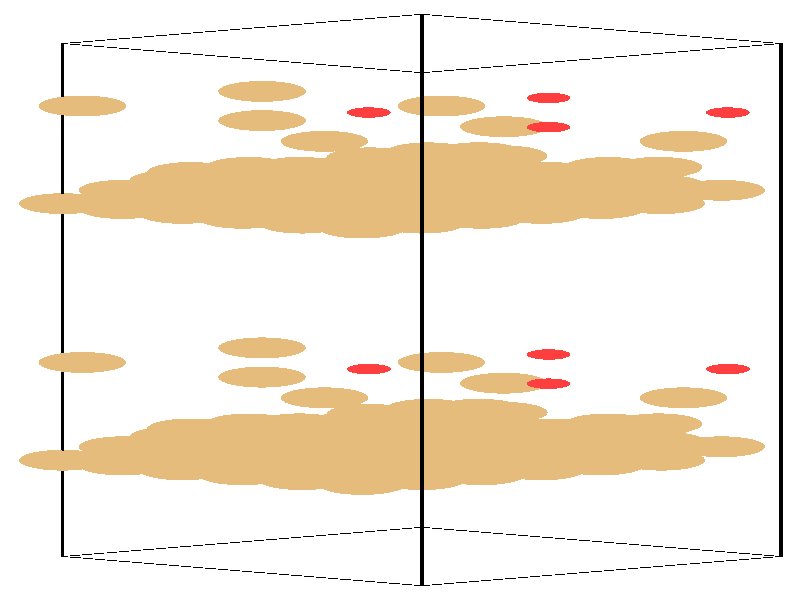 #include "colors.inc"
#include "finish.inc"

global_settings {assumed_gamma 1 max_trace_level 6}
background {color White}
camera {orthographic
  right -24.13*x up 76.08*y
  direction 1.00*z
  location <0,0,50.00> look_at <0,0,0>}
light_source {<  2.00,   3.00,  40.00> color White
  area_light <0.70, 0, 0>, <0, 0.70, 0>, 3, 3
  adaptive 1 jitter}

#declare simple = finish {phong 0.7}
#declare pale = finish {ambient .5 diffuse .85 roughness .001 specular 0.200 }
#declare intermediate = finish {ambient 0.3 diffuse 0.6 specular 0.10 roughness 0.04 }
#declare vmd = finish {ambient .0 diffuse .65 phong 0.1 phong_size 40. specular 0.500 }
#declare jmol = finish {ambient .2 diffuse .6 specular 1 roughness .001 metallic}
#declare ase2 = finish {ambient 0.05 brilliance 3 diffuse 0.6 metallic specular 0.70 roughness 0.04 reflection 0.15}
#declare ase3 = finish {ambient .15 brilliance 2 diffuse .6 metallic specular 1. roughness .001 reflection .0}
#declare glass = finish {ambient .05 diffuse .3 specular 1. roughness .001}
#declare glass2 = finish {ambient .0 diffuse .3 specular 1. reflection .25 roughness .001}
#declare Rcell = 0.050;
#declare Rbond = 0.100;

#macro atom(LOC, R, COL, TRANS, FIN)
  sphere{LOC, R texture{pigment{color COL transmit TRANS} finish{FIN}}}
#end
#macro constrain(LOC, R, COL, TRANS FIN)
union{torus{R, Rcell rotate 45*z texture{pigment{color COL transmit TRANS} finish{FIN}}}
      torus{R, Rcell rotate -45*z texture{pigment{color COL transmit TRANS} finish{FIN}}}
      translate LOC}
#end

cylinder {<-10.17, -32.52, -33.83>, <  0.66, -36.23, -23.65>, Rcell pigment {Black}}
cylinder {<  0.66, -28.82, -44.00>, < 11.49, -32.52, -33.83>, Rcell pigment {Black}}
cylinder {<  0.66,  36.23, -20.33>, < 11.49,  32.52, -10.15>, Rcell pigment {Black}}
cylinder {<-10.17,  32.52, -10.15>, <  0.66,  28.82,   0.03>, Rcell pigment {Black}}
cylinder {<-10.17, -32.52, -33.83>, <  0.66, -28.82, -44.00>, Rcell pigment {Black}}
cylinder {<  0.66, -36.23, -23.65>, < 11.49, -32.52, -33.83>, Rcell pigment {Black}}
cylinder {<  0.66,  28.82,   0.03>, < 11.49,  32.52, -10.15>, Rcell pigment {Black}}
cylinder {<-10.17,  32.52, -10.15>, <  0.66,  36.23, -20.33>, Rcell pigment {Black}}
cylinder {<-10.17, -32.52, -33.83>, <-10.17,  32.52, -10.15>, Rcell pigment {Black}}
cylinder {<  0.66, -36.23, -23.65>, <  0.66,  28.82,   0.03>, Rcell pigment {Black}}
cylinder {< 11.49, -32.52, -33.83>, < 11.49,  32.52, -10.15>, Rcell pigment {Black}}
cylinder {<  0.66, -28.82, -44.00>, <  0.66,  36.23, -20.33>, Rcell pigment {Black}}
atom(<-10.17, -20.31, -29.38>, 1.32, rgb <0.78, 0.50, 0.20>, 0.0, ase3) // #0 
atom(< -8.37, -20.92, -27.68>, 1.32, rgb <0.78, 0.50, 0.20>, 0.0, ase3) // #1 
atom(< -6.56, -21.54, -25.99>, 1.32, rgb <0.78, 0.50, 0.20>, 0.0, ase3) // #2 
atom(< -8.37, -19.69, -31.08>, 1.32, rgb <0.78, 0.50, 0.20>, 0.0, ase3) // #3 
atom(< -6.56, -20.31, -29.38>, 1.32, rgb <0.78, 0.50, 0.20>, 0.0, ase3) // #4 
atom(< -4.76, -20.92, -27.68>, 1.32, rgb <0.78, 0.50, 0.20>, 0.0, ase3) // #5 
atom(< -6.56, -19.07, -32.77>, 1.32, rgb <0.78, 0.50, 0.20>, 0.0, ase3) // #6 
atom(< -4.76, -19.69, -31.08>, 1.32, rgb <0.78, 0.50, 0.20>, 0.0, ase3) // #7 
atom(< -2.95, -20.31, -29.38>, 1.32, rgb <0.78, 0.50, 0.20>, 0.0, ase3) // #8 
atom(< -8.37, -18.61, -28.76>, 1.32, rgb <0.78, 0.50, 0.20>, 0.0, ase3) // #9 
atom(< -6.56, -19.23, -27.07>, 1.32, rgb <0.78, 0.50, 0.20>, 0.0, ase3) // #10 
atom(< -4.76, -19.85, -25.37>, 1.32, rgb <0.78, 0.50, 0.20>, 0.0, ase3) // #11 
atom(< -6.56, -17.99, -30.46>, 1.32, rgb <0.78, 0.50, 0.20>, 0.0, ase3) // #12 
atom(< -4.76, -18.61, -28.76>, 1.32, rgb <0.78, 0.50, 0.20>, 0.0, ase3) // #13 
atom(< -2.95, -19.23, -27.07>, 1.32, rgb <0.78, 0.50, 0.20>, 0.0, ase3) // #14 
atom(< -4.76, -17.38, -32.15>, 1.32, rgb <0.78, 0.50, 0.20>, 0.0, ase3) // #15 
atom(< -2.95, -17.99, -30.46>, 1.32, rgb <0.78, 0.50, 0.20>, 0.0, ase3) // #16 
atom(< -1.14, -18.61, -28.76>, 1.32, rgb <0.78, 0.50, 0.20>, 0.0, ase3) // #17 
atom(<  8.55, -12.40, -23.96>, 1.32, rgb <0.78, 0.50, 0.20>, 0.0, ase3) // #18 
atom(<  2.23, -14.06, -36.73>, 1.32, rgb <0.78, 0.50, 0.20>, 0.0, ase3) // #19 
atom(< -6.84, -17.38, -25.12>, 1.32, rgb <0.78, 0.50, 0.20>, 0.0, ase3) // #20 
atom(<  0.86, -17.57, -19.61>, 1.32, rgb <0.78, 0.50, 0.20>, 0.0, ase3) // #21 
atom(< -6.31, -16.35, -27.25>, 1.32, rgb <0.78, 0.50, 0.20>, 0.0, ase3) // #22 
atom(< -4.75, -18.10, -26.68>, 1.32, rgb <0.78, 0.50, 0.20>, 0.0, ase3) // #23 
atom(< -4.16,  -6.07, -29.67>, 1.32, rgb <0.78, 0.50, 0.20>, 0.0, ase3) // #24 
atom(< -3.03, -15.70, -28.88>, 1.32, rgb <0.78, 0.50, 0.20>, 0.0, ase3) // #25 
atom(< -3.06, -15.73, -26.84>, 1.32, rgb <0.78, 0.50, 0.20>, 0.0, ase3) // #26 
atom(< -0.94,  -8.76, -26.41>, 0.66, rgb <1.00, 0.05, 0.05>, 0.0, ase3) // #27 
atom(<  0.72, -20.32, -22.77>, 0.76, rgb <0.56, 0.56, 0.56>, 0.0, ase3) // #28 
atom(<-10.17,  12.22, -17.54>, 1.32, rgb <0.78, 0.50, 0.20>, 0.0, ase3) // #29 
atom(< -8.37,  11.60, -15.85>, 1.32, rgb <0.78, 0.50, 0.20>, 0.0, ase3) // #30 
atom(< -6.56,  10.98, -14.15>, 1.32, rgb <0.78, 0.50, 0.20>, 0.0, ase3) // #31 
atom(< -8.37,  12.83, -19.24>, 1.32, rgb <0.78, 0.50, 0.20>, 0.0, ase3) // #32 
atom(< -6.56,  12.22, -17.54>, 1.32, rgb <0.78, 0.50, 0.20>, 0.0, ase3) // #33 
atom(< -4.76,  11.60, -15.85>, 1.32, rgb <0.78, 0.50, 0.20>, 0.0, ase3) // #34 
atom(< -6.56,  13.45, -20.93>, 1.32, rgb <0.78, 0.50, 0.20>, 0.0, ase3) // #35 
atom(< -4.76,  12.83, -19.24>, 1.32, rgb <0.78, 0.50, 0.20>, 0.0, ase3) // #36 
atom(< -2.95,  12.22, -17.54>, 1.32, rgb <0.78, 0.50, 0.20>, 0.0, ase3) // #37 
atom(< -8.37,  13.91, -16.92>, 1.32, rgb <0.78, 0.50, 0.20>, 0.0, ase3) // #38 
atom(< -6.56,  13.29, -15.23>, 1.32, rgb <0.78, 0.50, 0.20>, 0.0, ase3) // #39 
atom(< -4.76,  12.68, -13.53>, 1.32, rgb <0.78, 0.50, 0.20>, 0.0, ase3) // #40 
atom(< -6.56,  14.53, -18.62>, 1.32, rgb <0.78, 0.50, 0.20>, 0.0, ase3) // #41 
atom(< -4.76,  13.91, -16.92>, 1.32, rgb <0.78, 0.50, 0.20>, 0.0, ase3) // #42 
atom(< -2.95,  13.29, -15.23>, 1.32, rgb <0.78, 0.50, 0.20>, 0.0, ase3) // #43 
atom(< -4.76,  15.15, -20.32>, 1.32, rgb <0.78, 0.50, 0.20>, 0.0, ase3) // #44 
atom(< -2.95,  14.53, -18.62>, 1.32, rgb <0.78, 0.50, 0.20>, 0.0, ase3) // #45 
atom(< -1.14,  13.91, -16.92>, 1.32, rgb <0.78, 0.50, 0.20>, 0.0, ase3) // #46 
atom(<  8.55,  20.12, -12.12>, 1.32, rgb <0.78, 0.50, 0.20>, 0.0, ase3) // #47 
atom(<  2.23,  18.46, -24.90>, 1.32, rgb <0.78, 0.50, 0.20>, 0.0, ase3) // #48 
atom(< -6.84,  15.15, -13.29>, 1.32, rgb <0.78, 0.50, 0.20>, 0.0, ase3) // #49 
atom(<  0.86,  14.96,  -7.77>, 1.32, rgb <0.78, 0.50, 0.20>, 0.0, ase3) // #50 
atom(< -6.31,  16.17, -15.42>, 1.32, rgb <0.78, 0.50, 0.20>, 0.0, ase3) // #51 
atom(< -4.75,  14.42, -14.85>, 1.32, rgb <0.78, 0.50, 0.20>, 0.0, ase3) // #52 
atom(< -4.16,  26.45, -17.83>, 1.32, rgb <0.78, 0.50, 0.20>, 0.0, ase3) // #53 
atom(< -3.03,  16.82, -17.04>, 1.32, rgb <0.78, 0.50, 0.20>, 0.0, ase3) // #54 
atom(< -3.06,  16.79, -15.00>, 1.32, rgb <0.78, 0.50, 0.20>, 0.0, ase3) // #55 
atom(< -0.94,  23.77, -14.57>, 0.66, rgb <1.00, 0.05, 0.05>, 0.0, ase3) // #56 
atom(<  0.72,  12.20, -10.93>, 0.76, rgb <0.56, 0.56, 0.56>, 0.0, ase3) // #57 
atom(< -4.76, -18.45, -34.47>, 1.32, rgb <0.78, 0.50, 0.20>, 0.0, ase3) // #58 
atom(< -2.95, -19.07, -32.77>, 1.32, rgb <0.78, 0.50, 0.20>, 0.0, ase3) // #59 
atom(< -1.15, -19.69, -31.08>, 1.32, rgb <0.78, 0.50, 0.20>, 0.0, ase3) // #60 
atom(< -2.95, -17.84, -36.16>, 1.32, rgb <0.78, 0.50, 0.20>, 0.0, ase3) // #61 
atom(< -1.15, -18.45, -34.47>, 1.32, rgb <0.78, 0.50, 0.20>, 0.0, ase3) // #62 
atom(<  0.66, -19.07, -32.77>, 1.32, rgb <0.78, 0.50, 0.20>, 0.0, ase3) // #63 
atom(< -1.15, -17.22, -37.86>, 1.32, rgb <0.78, 0.50, 0.20>, 0.0, ase3) // #64 
atom(<  0.66, -17.84, -36.16>, 1.32, rgb <0.78, 0.50, 0.20>, 0.0, ase3) // #65 
atom(<  2.46, -18.45, -34.47>, 1.32, rgb <0.78, 0.50, 0.20>, 0.0, ase3) // #66 
atom(< -2.95, -16.76, -33.85>, 1.32, rgb <0.78, 0.50, 0.20>, 0.0, ase3) // #67 
atom(< -1.15, -17.38, -32.15>, 1.32, rgb <0.78, 0.50, 0.20>, 0.0, ase3) // #68 
atom(<  0.66, -17.99, -30.46>, 1.32, rgb <0.78, 0.50, 0.20>, 0.0, ase3) // #69 
atom(< -1.15, -16.14, -35.55>, 1.32, rgb <0.78, 0.50, 0.20>, 0.0, ase3) // #70 
atom(<  0.66, -16.76, -33.85>, 1.32, rgb <0.78, 0.50, 0.20>, 0.0, ase3) // #71 
atom(<  2.46, -17.38, -32.15>, 1.32, rgb <0.78, 0.50, 0.20>, 0.0, ase3) // #72 
atom(<  0.66, -15.52, -37.24>, 1.32, rgb <0.78, 0.50, 0.20>, 0.0, ase3) // #73 
atom(<  2.46, -16.14, -35.55>, 1.32, rgb <0.78, 0.50, 0.20>, 0.0, ase3) // #74 
atom(<  4.27, -16.76, -33.85>, 1.32, rgb <0.78, 0.50, 0.20>, 0.0, ase3) // #75 
atom(<  3.13, -14.25, -18.87>, 1.32, rgb <0.78, 0.50, 0.20>, 0.0, ase3) // #76 
atom(< -3.19, -15.91, -31.65>, 1.32, rgb <0.78, 0.50, 0.20>, 0.0, ase3) // #77 
atom(< -1.42, -15.52, -30.21>, 1.32, rgb <0.78, 0.50, 0.20>, 0.0, ase3) // #78 
atom(<  6.27, -15.72, -24.70>, 1.32, rgb <0.78, 0.50, 0.20>, 0.0, ase3) // #79 
atom(< -0.90, -14.50, -32.34>, 1.32, rgb <0.78, 0.50, 0.20>, 0.0, ase3) // #80 
atom(<  0.66, -16.25, -31.77>, 1.32, rgb <0.78, 0.50, 0.20>, 0.0, ase3) // #81 
atom(< -9.58,  -7.92, -24.58>, 1.32, rgb <0.78, 0.50, 0.20>, 0.0, ase3) // #82 
atom(<  2.38, -13.85, -33.97>, 1.32, rgb <0.78, 0.50, 0.20>, 0.0, ase3) // #83 
atom(<  2.36, -13.88, -31.93>, 1.32, rgb <0.78, 0.50, 0.20>, 0.0, ase3) // #84 
atom(<  4.48,  -6.91, -31.50>, 0.66, rgb <1.00, 0.05, 0.05>, 0.0, ase3) // #85 
atom(<  6.14, -18.47, -27.86>, 0.76, rgb <0.56, 0.56, 0.56>, 0.0, ase3) // #86 
atom(< -4.76,  14.07, -22.63>, 1.32, rgb <0.78, 0.50, 0.20>, 0.0, ase3) // #87 
atom(< -2.95,  13.45, -20.93>, 1.32, rgb <0.78, 0.50, 0.20>, 0.0, ase3) // #88 
atom(< -1.15,  12.83, -19.24>, 1.32, rgb <0.78, 0.50, 0.20>, 0.0, ase3) // #89 
atom(< -2.95,  14.69, -24.33>, 1.32, rgb <0.78, 0.50, 0.20>, 0.0, ase3) // #90 
atom(< -1.15,  14.07, -22.63>, 1.32, rgb <0.78, 0.50, 0.20>, 0.0, ase3) // #91 
atom(<  0.66,  13.45, -20.93>, 1.32, rgb <0.78, 0.50, 0.20>, 0.0, ase3) // #92 
atom(< -1.15,  15.30, -26.02>, 1.32, rgb <0.78, 0.50, 0.20>, 0.0, ase3) // #93 
atom(<  0.66,  14.69, -24.33>, 1.32, rgb <0.78, 0.50, 0.20>, 0.0, ase3) // #94 
atom(<  2.46,  14.07, -22.63>, 1.32, rgb <0.78, 0.50, 0.20>, 0.0, ase3) // #95 
atom(< -2.95,  15.76, -22.01>, 1.32, rgb <0.78, 0.50, 0.20>, 0.0, ase3) // #96 
atom(< -1.15,  15.15, -20.32>, 1.32, rgb <0.78, 0.50, 0.20>, 0.0, ase3) // #97 
atom(<  0.66,  14.53, -18.62>, 1.32, rgb <0.78, 0.50, 0.20>, 0.0, ase3) // #98 
atom(< -1.15,  16.38, -23.71>, 1.32, rgb <0.78, 0.50, 0.20>, 0.0, ase3) // #99 
atom(<  0.66,  15.76, -22.01>, 1.32, rgb <0.78, 0.50, 0.20>, 0.0, ase3) // #100 
atom(<  2.46,  15.15, -20.32>, 1.32, rgb <0.78, 0.50, 0.20>, 0.0, ase3) // #101 
atom(<  0.66,  17.00, -25.41>, 1.32, rgb <0.78, 0.50, 0.20>, 0.0, ase3) // #102 
atom(<  2.46,  16.38, -23.71>, 1.32, rgb <0.78, 0.50, 0.20>, 0.0, ase3) // #103 
atom(<  4.27,  15.76, -22.01>, 1.32, rgb <0.78, 0.50, 0.20>, 0.0, ase3) // #104 
atom(<  3.13,  18.27,  -7.03>, 1.32, rgb <0.78, 0.50, 0.20>, 0.0, ase3) // #105 
atom(< -3.19,  16.61, -19.81>, 1.32, rgb <0.78, 0.50, 0.20>, 0.0, ase3) // #106 
atom(< -1.42,  17.00, -18.38>, 1.32, rgb <0.78, 0.50, 0.20>, 0.0, ase3) // #107 
atom(<  6.27,  16.81, -12.86>, 1.32, rgb <0.78, 0.50, 0.20>, 0.0, ase3) // #108 
atom(< -0.90,  18.03, -20.50>, 1.32, rgb <0.78, 0.50, 0.20>, 0.0, ase3) // #109 
atom(<  0.66,  16.27, -19.94>, 1.32, rgb <0.78, 0.50, 0.20>, 0.0, ase3) // #110 
atom(< -9.58,  24.60, -12.74>, 1.32, rgb <0.78, 0.50, 0.20>, 0.0, ase3) // #111 
atom(<  2.38,  18.68, -22.13>, 1.32, rgb <0.78, 0.50, 0.20>, 0.0, ase3) // #112 
atom(<  2.36,  18.65, -20.09>, 1.32, rgb <0.78, 0.50, 0.20>, 0.0, ase3) // #113 
atom(<  4.48,  25.62, -19.66>, 0.66, rgb <1.00, 0.05, 0.05>, 0.0, ase3) // #114 
atom(<  6.14,  14.05, -16.02>, 0.76, rgb <0.56, 0.56, 0.56>, 0.0, ase3) // #115 
atom(< -4.76, -22.16, -24.29>, 1.32, rgb <0.78, 0.50, 0.20>, 0.0, ase3) // #116 
atom(< -2.95, -22.78, -22.59>, 1.32, rgb <0.78, 0.50, 0.20>, 0.0, ase3) // #117 
atom(< -1.14, -23.39, -20.90>, 1.32, rgb <0.78, 0.50, 0.20>, 0.0, ase3) // #118 
atom(< -2.95, -21.54, -25.99>, 1.32, rgb <0.78, 0.50, 0.20>, 0.0, ase3) // #119 
atom(< -1.15, -22.16, -24.29>, 1.32, rgb <0.78, 0.50, 0.20>, 0.0, ase3) // #120 
atom(<  0.66, -22.78, -22.59>, 1.32, rgb <0.78, 0.50, 0.20>, 0.0, ase3) // #121 
atom(< -1.15, -20.92, -27.68>, 1.32, rgb <0.78, 0.50, 0.20>, 0.0, ase3) // #122 
atom(<  0.66, -21.54, -25.99>, 1.32, rgb <0.78, 0.50, 0.20>, 0.0, ase3) // #123 
atom(<  2.46, -22.16, -24.29>, 1.32, rgb <0.78, 0.50, 0.20>, 0.0, ase3) // #124 
atom(< -2.95, -20.46, -23.67>, 1.32, rgb <0.78, 0.50, 0.20>, 0.0, ase3) // #125 
atom(< -1.15, -21.08, -21.98>, 1.32, rgb <0.78, 0.50, 0.20>, 0.0, ase3) // #126 
atom(<  0.66, -21.70, -20.28>, 1.32, rgb <0.78, 0.50, 0.20>, 0.0, ase3) // #127 
atom(< -1.15, -19.85, -25.37>, 1.32, rgb <0.78, 0.50, 0.20>, 0.0, ase3) // #128 
atom(<  0.66, -20.46, -23.67>, 1.32, rgb <0.78, 0.50, 0.20>, 0.0, ase3) // #129 
atom(<  2.46, -21.08, -21.98>, 1.32, rgb <0.78, 0.50, 0.20>, 0.0, ase3) // #130 
atom(<  0.66, -19.23, -27.07>, 1.32, rgb <0.78, 0.50, 0.20>, 0.0, ase3) // #131 
atom(<  2.46, -19.85, -25.37>, 1.32, rgb <0.78, 0.50, 0.20>, 0.0, ase3) // #132 
atom(<  4.27, -20.46, -23.67>, 1.32, rgb <0.78, 0.50, 0.20>, 0.0, ase3) // #133 
atom(<  3.13, -10.55, -29.05>, 1.32, rgb <0.78, 0.50, 0.20>, 0.0, ase3) // #134 
atom(<  7.64, -15.91, -31.65>, 1.32, rgb <0.78, 0.50, 0.20>, 0.0, ase3) // #135 
atom(< -1.42, -19.23, -20.04>, 1.32, rgb <0.78, 0.50, 0.20>, 0.0, ase3) // #136 
atom(< -4.56, -15.72, -24.70>, 1.32, rgb <0.78, 0.50, 0.20>, 0.0, ase3) // #137 
atom(< -0.90, -18.20, -22.17>, 1.32, rgb <0.78, 0.50, 0.20>, 0.0, ase3) // #138 
atom(<  0.66, -19.95, -21.60>, 1.32, rgb <0.78, 0.50, 0.20>, 0.0, ase3) // #139 
atom(<  1.25,  -7.92, -24.58>, 1.32, rgb <0.78, 0.50, 0.20>, 0.0, ase3) // #140 
atom(<  2.38, -17.55, -23.79>, 1.32, rgb <0.78, 0.50, 0.20>, 0.0, ase3) // #141 
atom(<  2.36, -17.58, -21.75>, 1.32, rgb <0.78, 0.50, 0.20>, 0.0, ase3) // #142 
atom(<  4.48, -10.61, -21.32>, 0.66, rgb <1.00, 0.05, 0.05>, 0.0, ase3) // #143 
atom(< -4.69, -18.47, -27.86>, 0.76, rgb <0.56, 0.56, 0.56>, 0.0, ase3) // #144 
atom(< -4.76,  10.36, -12.45>, 1.32, rgb <0.78, 0.50, 0.20>, 0.0, ase3) // #145 
atom(< -2.95,   9.75, -10.76>, 1.32, rgb <0.78, 0.50, 0.20>, 0.0, ase3) // #146 
atom(< -1.14,   9.13,  -9.06>, 1.32, rgb <0.78, 0.50, 0.20>, 0.0, ase3) // #147 
atom(< -2.95,  10.98, -14.15>, 1.32, rgb <0.78, 0.50, 0.20>, 0.0, ase3) // #148 
atom(< -1.15,  10.36, -12.45>, 1.32, rgb <0.78, 0.50, 0.20>, 0.0, ase3) // #149 
atom(<  0.66,   9.75, -10.76>, 1.32, rgb <0.78, 0.50, 0.20>, 0.0, ase3) // #150 
atom(< -1.15,  11.60, -15.85>, 1.32, rgb <0.78, 0.50, 0.20>, 0.0, ase3) // #151 
atom(<  0.66,  10.98, -14.15>, 1.32, rgb <0.78, 0.50, 0.20>, 0.0, ase3) // #152 
atom(<  2.46,  10.36, -12.45>, 1.32, rgb <0.78, 0.50, 0.20>, 0.0, ase3) // #153 
atom(< -2.95,  12.06, -11.84>, 1.32, rgb <0.78, 0.50, 0.20>, 0.0, ase3) // #154 
atom(< -1.15,  11.44, -10.14>, 1.32, rgb <0.78, 0.50, 0.20>, 0.0, ase3) // #155 
atom(<  0.66,  10.83,  -8.44>, 1.32, rgb <0.78, 0.50, 0.20>, 0.0, ase3) // #156 
atom(< -1.15,  12.68, -13.53>, 1.32, rgb <0.78, 0.50, 0.20>, 0.0, ase3) // #157 
atom(<  0.66,  12.06, -11.84>, 1.32, rgb <0.78, 0.50, 0.20>, 0.0, ase3) // #158 
atom(<  2.46,  11.44, -10.14>, 1.32, rgb <0.78, 0.50, 0.20>, 0.0, ase3) // #159 
atom(<  0.66,  13.29, -15.23>, 1.32, rgb <0.78, 0.50, 0.20>, 0.0, ase3) // #160 
atom(<  2.46,  12.68, -13.53>, 1.32, rgb <0.78, 0.50, 0.20>, 0.0, ase3) // #161 
atom(<  4.27,  12.06, -11.84>, 1.32, rgb <0.78, 0.50, 0.20>, 0.0, ase3) // #162 
atom(<  3.13,  21.97, -17.21>, 1.32, rgb <0.78, 0.50, 0.20>, 0.0, ase3) // #163 
atom(<  7.64,  16.61, -19.81>, 1.32, rgb <0.78, 0.50, 0.20>, 0.0, ase3) // #164 
atom(< -1.42,  13.30,  -8.20>, 1.32, rgb <0.78, 0.50, 0.20>, 0.0, ase3) // #165 
atom(< -4.56,  16.81, -12.86>, 1.32, rgb <0.78, 0.50, 0.20>, 0.0, ase3) // #166 
atom(< -0.90,  14.32, -10.33>, 1.32, rgb <0.78, 0.50, 0.20>, 0.0, ase3) // #167 
atom(<  0.66,  12.57,  -9.76>, 1.32, rgb <0.78, 0.50, 0.20>, 0.0, ase3) // #168 
atom(<  1.25,  24.60, -12.74>, 1.32, rgb <0.78, 0.50, 0.20>, 0.0, ase3) // #169 
atom(<  2.38,  14.97, -11.95>, 1.32, rgb <0.78, 0.50, 0.20>, 0.0, ase3) // #170 
atom(<  2.36,  14.94,  -9.91>, 1.32, rgb <0.78, 0.50, 0.20>, 0.0, ase3) // #171 
atom(<  4.48,  21.91,  -9.48>, 0.66, rgb <1.00, 0.05, 0.05>, 0.0, ase3) // #172 
atom(< -4.69,  14.05, -16.02>, 0.76, rgb <0.56, 0.56, 0.56>, 0.0, ase3) // #173 
atom(<  0.66, -20.31, -29.38>, 1.32, rgb <0.78, 0.50, 0.20>, 0.0, ase3) // #174 
atom(<  2.46, -20.92, -27.68>, 1.32, rgb <0.78, 0.50, 0.20>, 0.0, ase3) // #175 
atom(<  4.27, -21.54, -25.99>, 1.32, rgb <0.78, 0.50, 0.20>, 0.0, ase3) // #176 
atom(<  2.46, -19.69, -31.08>, 1.32, rgb <0.78, 0.50, 0.20>, 0.0, ase3) // #177 
atom(<  4.27, -20.31, -29.38>, 1.32, rgb <0.78, 0.50, 0.20>, 0.0, ase3) // #178 
atom(<  6.07, -20.92, -27.68>, 1.32, rgb <0.78, 0.50, 0.20>, 0.0, ase3) // #179 
atom(<  4.27, -19.07, -32.77>, 1.32, rgb <0.78, 0.50, 0.20>, 0.0, ase3) // #180 
atom(<  6.07, -19.69, -31.08>, 1.32, rgb <0.78, 0.50, 0.20>, 0.0, ase3) // #181 
atom(<  7.88, -20.31, -29.38>, 1.32, rgb <0.78, 0.50, 0.20>, 0.0, ase3) // #182 
atom(<  2.46, -18.61, -28.76>, 1.32, rgb <0.78, 0.50, 0.20>, 0.0, ase3) // #183 
atom(<  4.27, -19.23, -27.07>, 1.32, rgb <0.78, 0.50, 0.20>, 0.0, ase3) // #184 
atom(<  6.07, -19.85, -25.37>, 1.32, rgb <0.78, 0.50, 0.20>, 0.0, ase3) // #185 
atom(<  4.27, -17.99, -30.46>, 1.32, rgb <0.78, 0.50, 0.20>, 0.0, ase3) // #186 
atom(<  6.07, -18.61, -28.76>, 1.32, rgb <0.78, 0.50, 0.20>, 0.0, ase3) // #187 
atom(<  7.88, -19.23, -27.07>, 1.32, rgb <0.78, 0.50, 0.20>, 0.0, ase3) // #188 
atom(<  6.07, -17.38, -32.15>, 1.32, rgb <0.78, 0.50, 0.20>, 0.0, ase3) // #189 
atom(<  7.88, -17.99, -30.46>, 1.32, rgb <0.78, 0.50, 0.20>, 0.0, ase3) // #190 
atom(<  9.69, -18.61, -28.76>, 1.32, rgb <0.78, 0.50, 0.20>, 0.0, ase3) // #191 
atom(< -2.28, -12.40, -23.96>, 1.32, rgb <0.78, 0.50, 0.20>, 0.0, ase3) // #192 
atom(<  2.23, -17.76, -26.56>, 1.32, rgb <0.78, 0.50, 0.20>, 0.0, ase3) // #193 
atom(<  3.99, -17.38, -25.12>, 1.32, rgb <0.78, 0.50, 0.20>, 0.0, ase3) // #194 
atom(<  0.86, -13.86, -29.79>, 1.32, rgb <0.78, 0.50, 0.20>, 0.0, ase3) // #195 
atom(<  4.52, -16.35, -27.25>, 1.32, rgb <0.78, 0.50, 0.20>, 0.0, ase3) // #196 
atom(<  6.08, -18.10, -26.68>, 1.32, rgb <0.78, 0.50, 0.20>, 0.0, ase3) // #197 
atom(< -4.16,  -9.78, -19.49>, 1.32, rgb <0.78, 0.50, 0.20>, 0.0, ase3) // #198 
atom(<  7.80, -15.70, -28.88>, 1.32, rgb <0.78, 0.50, 0.20>, 0.0, ase3) // #199 
atom(<  7.77, -15.73, -26.84>, 1.32, rgb <0.78, 0.50, 0.20>, 0.0, ase3) // #200 
atom(<  9.89,  -8.76, -26.41>, 0.66, rgb <1.00, 0.05, 0.05>, 0.0, ase3) // #201 
atom(<  0.72, -16.62, -32.95>, 0.76, rgb <0.56, 0.56, 0.56>, 0.0, ase3) // #202 
atom(<  0.66,  12.22, -17.54>, 1.32, rgb <0.78, 0.50, 0.20>, 0.0, ase3) // #203 
atom(<  2.46,  11.60, -15.85>, 1.32, rgb <0.78, 0.50, 0.20>, 0.0, ase3) // #204 
atom(<  4.27,  10.98, -14.15>, 1.32, rgb <0.78, 0.50, 0.20>, 0.0, ase3) // #205 
atom(<  2.46,  12.83, -19.24>, 1.32, rgb <0.78, 0.50, 0.20>, 0.0, ase3) // #206 
atom(<  4.27,  12.22, -17.54>, 1.32, rgb <0.78, 0.50, 0.20>, 0.0, ase3) // #207 
atom(<  6.07,  11.60, -15.85>, 1.32, rgb <0.78, 0.50, 0.20>, 0.0, ase3) // #208 
atom(<  4.27,  13.45, -20.93>, 1.32, rgb <0.78, 0.50, 0.20>, 0.0, ase3) // #209 
atom(<  6.07,  12.83, -19.24>, 1.32, rgb <0.78, 0.50, 0.20>, 0.0, ase3) // #210 
atom(<  7.88,  12.22, -17.54>, 1.32, rgb <0.78, 0.50, 0.20>, 0.0, ase3) // #211 
atom(<  2.46,  13.91, -16.92>, 1.32, rgb <0.78, 0.50, 0.20>, 0.0, ase3) // #212 
atom(<  4.27,  13.29, -15.23>, 1.32, rgb <0.78, 0.50, 0.20>, 0.0, ase3) // #213 
atom(<  6.07,  12.68, -13.53>, 1.32, rgb <0.78, 0.50, 0.20>, 0.0, ase3) // #214 
atom(<  4.27,  14.53, -18.62>, 1.32, rgb <0.78, 0.50, 0.20>, 0.0, ase3) // #215 
atom(<  6.07,  13.91, -16.92>, 1.32, rgb <0.78, 0.50, 0.20>, 0.0, ase3) // #216 
atom(<  7.88,  13.29, -15.23>, 1.32, rgb <0.78, 0.50, 0.20>, 0.0, ase3) // #217 
atom(<  6.07,  15.15, -20.32>, 1.32, rgb <0.78, 0.50, 0.20>, 0.0, ase3) // #218 
atom(<  7.88,  14.53, -18.62>, 1.32, rgb <0.78, 0.50, 0.20>, 0.0, ase3) // #219 
atom(<  9.69,  13.91, -16.92>, 1.32, rgb <0.78, 0.50, 0.20>, 0.0, ase3) // #220 
atom(< -2.28,  20.12, -12.12>, 1.32, rgb <0.78, 0.50, 0.20>, 0.0, ase3) // #221 
atom(<  2.23,  14.76, -14.72>, 1.32, rgb <0.78, 0.50, 0.20>, 0.0, ase3) // #222 
atom(<  3.99,  15.15, -13.29>, 1.32, rgb <0.78, 0.50, 0.20>, 0.0, ase3) // #223 
atom(<  0.86,  18.66, -17.95>, 1.32, rgb <0.78, 0.50, 0.20>, 0.0, ase3) // #224 
atom(<  4.52,  16.17, -15.42>, 1.32, rgb <0.78, 0.50, 0.20>, 0.0, ase3) // #225 
atom(<  6.08,  14.42, -14.85>, 1.32, rgb <0.78, 0.50, 0.20>, 0.0, ase3) // #226 
atom(< -4.16,  22.75,  -7.65>, 1.32, rgb <0.78, 0.50, 0.20>, 0.0, ase3) // #227 
atom(<  7.80,  16.82, -17.04>, 1.32, rgb <0.78, 0.50, 0.20>, 0.0, ase3) // #228 
atom(<  7.77,  16.79, -15.00>, 1.32, rgb <0.78, 0.50, 0.20>, 0.0, ase3) // #229 
atom(<  9.89,  23.77, -14.57>, 0.66, rgb <1.00, 0.05, 0.05>, 0.0, ase3) // #230 
atom(<  0.72,  15.90, -21.11>, 0.76, rgb <0.56, 0.56, 0.56>, 0.0, ase3) // #231 
